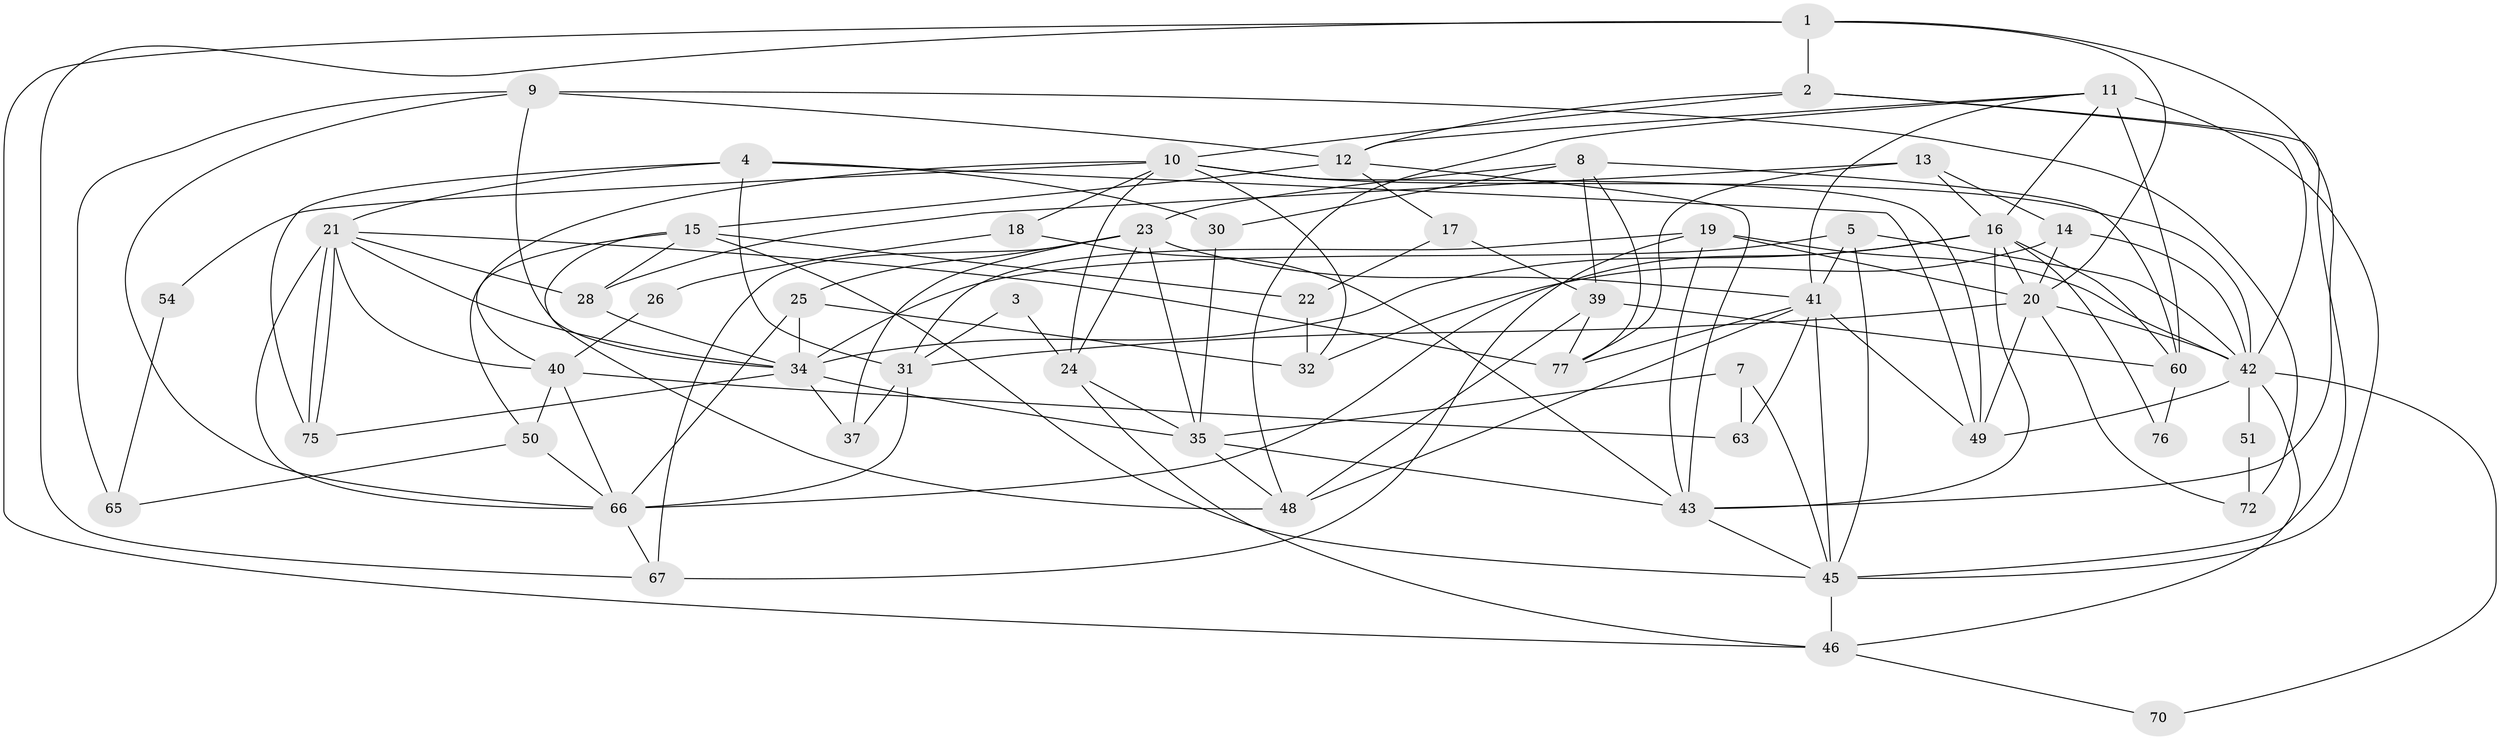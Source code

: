 // original degree distribution, {4: 0.313953488372093, 3: 0.3023255813953488, 2: 0.10465116279069768, 5: 0.12790697674418605, 6: 0.06976744186046512, 7: 0.08139534883720931}
// Generated by graph-tools (version 1.1) at 2025/41/03/06/25 10:41:59]
// undirected, 54 vertices, 133 edges
graph export_dot {
graph [start="1"]
  node [color=gray90,style=filled];
  1 [super="+64"];
  2 [super="+29"];
  3;
  4 [super="+56"];
  5 [super="+6"];
  7;
  8 [super="+36"];
  9;
  10 [super="+74"];
  11 [super="+27"];
  12;
  13;
  14 [super="+38"];
  15 [super="+59"];
  16 [super="+58"];
  17;
  18;
  19 [super="+44"];
  20 [super="+33"];
  21 [super="+84"];
  22;
  23 [super="+80"];
  24 [super="+69"];
  25;
  26;
  28 [super="+62"];
  30;
  31;
  32 [super="+78"];
  34 [super="+86"];
  35 [super="+52"];
  37;
  39 [super="+47"];
  40 [super="+71"];
  41 [super="+68"];
  42 [super="+85"];
  43 [super="+55"];
  45 [super="+61"];
  46 [super="+53"];
  48 [super="+82"];
  49 [super="+57"];
  50;
  51;
  54;
  60 [super="+83"];
  63;
  65;
  66 [super="+79"];
  67 [super="+73"];
  70;
  72;
  75;
  76;
  77 [super="+81"];
  1 -- 2 [weight=2];
  1 -- 43;
  1 -- 67;
  1 -- 20;
  1 -- 46;
  2 -- 12;
  2 -- 42;
  2 -- 10;
  2 -- 45;
  3 -- 31;
  3 -- 24;
  4 -- 30;
  4 -- 49;
  4 -- 21;
  4 -- 75;
  4 -- 31;
  5 -- 45;
  5 -- 34;
  5 -- 42;
  5 -- 41;
  7 -- 63;
  7 -- 35;
  7 -- 45;
  8 -- 23;
  8 -- 77;
  8 -- 30;
  8 -- 60;
  8 -- 39;
  9 -- 66;
  9 -- 12;
  9 -- 65;
  9 -- 72;
  9 -- 34;
  10 -- 40;
  10 -- 18;
  10 -- 32;
  10 -- 42;
  10 -- 54;
  10 -- 24;
  10 -- 49;
  11 -- 12;
  11 -- 48;
  11 -- 41;
  11 -- 16;
  11 -- 60;
  11 -- 45;
  12 -- 17;
  12 -- 15;
  12 -- 43;
  13 -- 14;
  13 -- 28;
  13 -- 77;
  13 -- 16;
  14 -- 20;
  14 -- 42;
  14 -- 32;
  15 -- 22 [weight=2];
  15 -- 50;
  15 -- 28;
  15 -- 48;
  15 -- 45;
  16 -- 43;
  16 -- 60;
  16 -- 20;
  16 -- 76;
  16 -- 66;
  16 -- 34;
  17 -- 22;
  17 -- 39;
  18 -- 43;
  18 -- 26;
  19 -- 31;
  19 -- 20;
  19 -- 67;
  19 -- 43;
  19 -- 42;
  20 -- 31;
  20 -- 49;
  20 -- 72;
  20 -- 42;
  21 -- 34;
  21 -- 75;
  21 -- 75;
  21 -- 28;
  21 -- 66;
  21 -- 40;
  21 -- 77;
  22 -- 32 [weight=2];
  23 -- 41 [weight=2];
  23 -- 25;
  23 -- 35;
  23 -- 37;
  23 -- 24;
  23 -- 67;
  24 -- 35;
  24 -- 46;
  25 -- 34 [weight=2];
  25 -- 66;
  25 -- 32;
  26 -- 40;
  28 -- 34;
  30 -- 35;
  31 -- 37;
  31 -- 66;
  34 -- 35;
  34 -- 37;
  34 -- 75;
  35 -- 43;
  35 -- 48;
  39 -- 60;
  39 -- 77 [weight=2];
  39 -- 48;
  40 -- 50;
  40 -- 63;
  40 -- 66;
  41 -- 48;
  41 -- 63;
  41 -- 77;
  41 -- 49;
  41 -- 45;
  42 -- 51;
  42 -- 70;
  42 -- 49;
  42 -- 46;
  43 -- 45;
  45 -- 46;
  46 -- 70;
  50 -- 66;
  50 -- 65;
  51 -- 72;
  54 -- 65;
  60 -- 76;
  66 -- 67;
}
